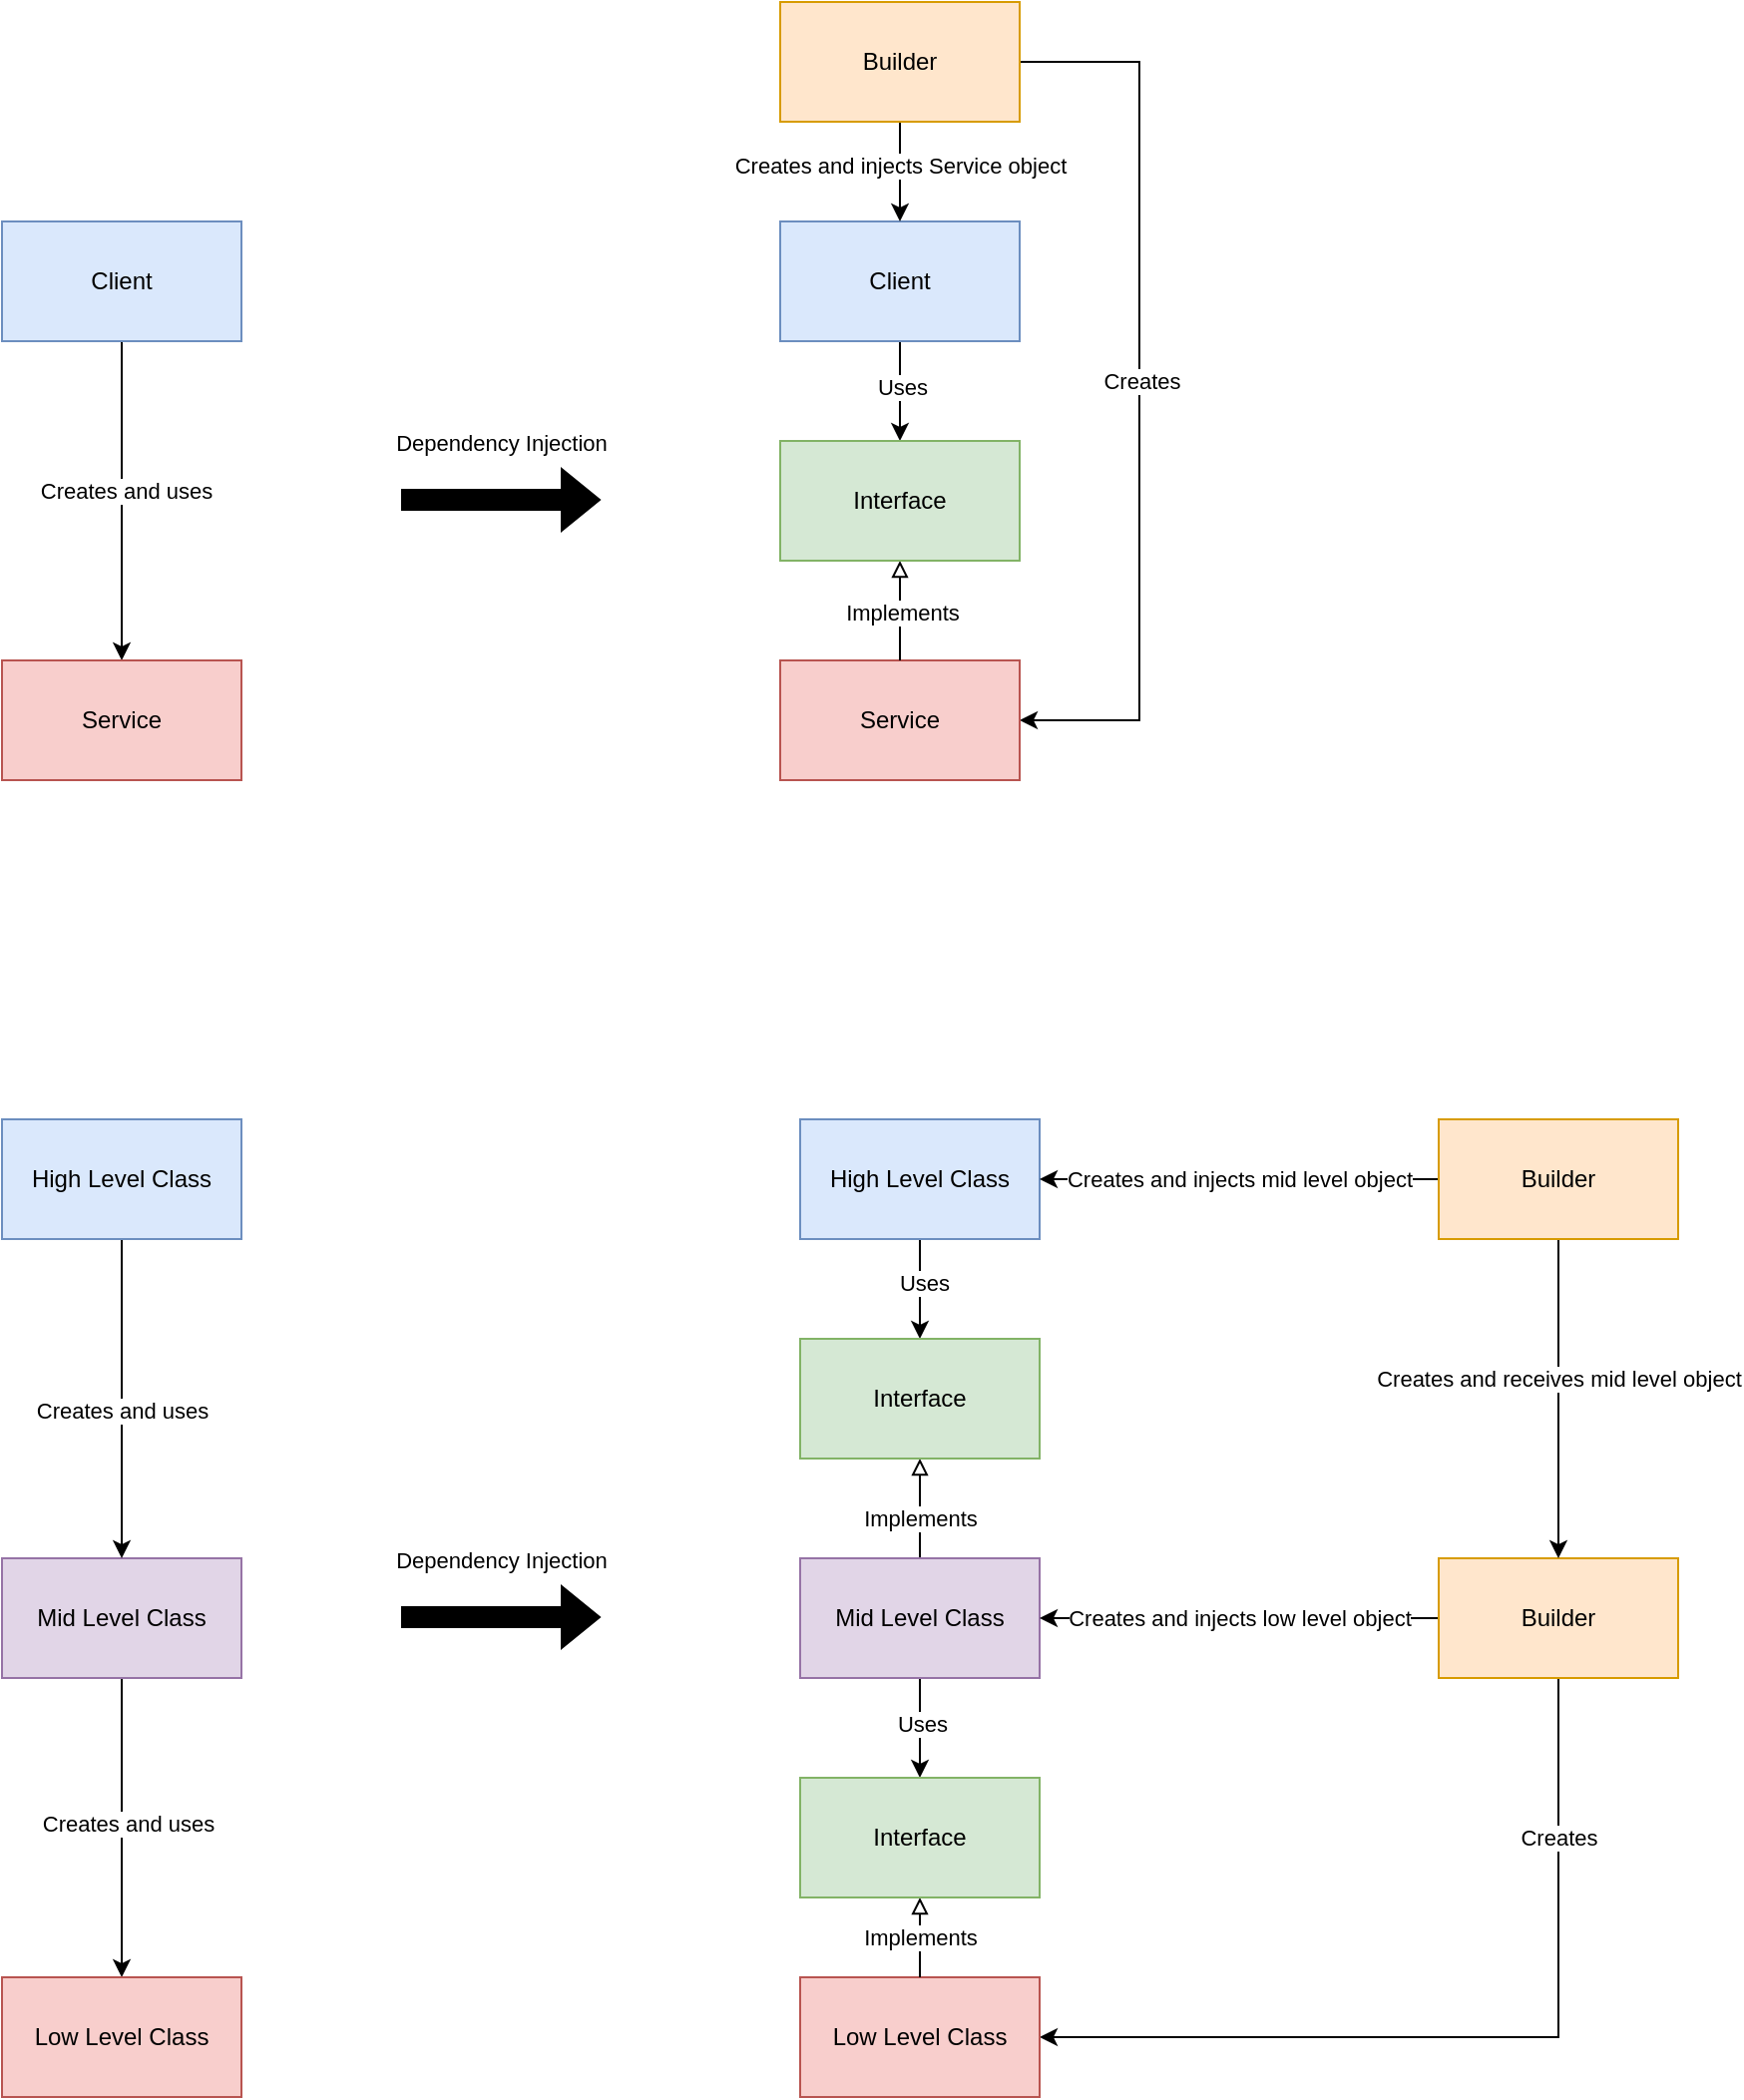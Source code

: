<mxfile version="16.5.1" type="device"><diagram id="He5yQ8plyE9ES27jYFC3" name="Page-1"><mxGraphModel dx="1298" dy="892" grid="1" gridSize="10" guides="1" tooltips="1" connect="1" arrows="1" fold="1" page="1" pageScale="1" pageWidth="827" pageHeight="1169" math="0" shadow="0"><root><mxCell id="0"/><mxCell id="1" parent="0"/><mxCell id="Iz_Apg_HyywKA-7glygH-9" style="edgeStyle=orthogonalEdgeStyle;rounded=0;orthogonalLoop=1;jettySize=auto;html=1;exitX=0.5;exitY=1;exitDx=0;exitDy=0;entryX=0.5;entryY=0;entryDx=0;entryDy=0;" edge="1" parent="1" source="Iz_Apg_HyywKA-7glygH-1" target="Iz_Apg_HyywKA-7glygH-2"><mxGeometry relative="1" as="geometry"/></mxCell><mxCell id="Iz_Apg_HyywKA-7glygH-20" value="Creates and uses" style="edgeLabel;html=1;align=center;verticalAlign=middle;resizable=0;points=[];" vertex="1" connectable="0" parent="Iz_Apg_HyywKA-7glygH-9"><mxGeometry x="-0.062" y="2" relative="1" as="geometry"><mxPoint as="offset"/></mxGeometry></mxCell><mxCell id="Iz_Apg_HyywKA-7glygH-1" value="Client" style="rounded=0;whiteSpace=wrap;html=1;fillColor=#dae8fc;strokeColor=#6c8ebf;" vertex="1" parent="1"><mxGeometry x="100" y="200" width="120" height="60" as="geometry"/></mxCell><mxCell id="Iz_Apg_HyywKA-7glygH-2" value="Service" style="rounded=0;whiteSpace=wrap;html=1;fillColor=#f8cecc;strokeColor=#b85450;" vertex="1" parent="1"><mxGeometry x="100" y="420" width="120" height="60" as="geometry"/></mxCell><mxCell id="Iz_Apg_HyywKA-7glygH-10" style="edgeStyle=orthogonalEdgeStyle;rounded=0;orthogonalLoop=1;jettySize=auto;html=1;exitX=0.5;exitY=1;exitDx=0;exitDy=0;entryX=0.5;entryY=0;entryDx=0;entryDy=0;" edge="1" parent="1" source="Iz_Apg_HyywKA-7glygH-3" target="Iz_Apg_HyywKA-7glygH-8"><mxGeometry relative="1" as="geometry"/></mxCell><mxCell id="Iz_Apg_HyywKA-7glygH-19" value="Uses" style="edgeLabel;html=1;align=center;verticalAlign=middle;resizable=0;points=[];" vertex="1" connectable="0" parent="Iz_Apg_HyywKA-7glygH-10"><mxGeometry x="-0.1" y="1" relative="1" as="geometry"><mxPoint as="offset"/></mxGeometry></mxCell><mxCell id="Iz_Apg_HyywKA-7glygH-3" value="Client" style="rounded=0;whiteSpace=wrap;html=1;fillColor=#dae8fc;strokeColor=#6c8ebf;" vertex="1" parent="1"><mxGeometry x="490" y="200" width="120" height="60" as="geometry"/></mxCell><mxCell id="Iz_Apg_HyywKA-7glygH-17" style="edgeStyle=orthogonalEdgeStyle;rounded=0;orthogonalLoop=1;jettySize=auto;html=1;exitX=1;exitY=0.5;exitDx=0;exitDy=0;entryX=1;entryY=0.5;entryDx=0;entryDy=0;startArrow=classic;startFill=1;endArrow=none;endFill=0;" edge="1" parent="1" source="Iz_Apg_HyywKA-7glygH-4" target="Iz_Apg_HyywKA-7glygH-7"><mxGeometry relative="1" as="geometry"><Array as="points"><mxPoint x="670" y="450"/><mxPoint x="670" y="120"/></Array></mxGeometry></mxCell><mxCell id="Iz_Apg_HyywKA-7glygH-86" value="Creates" style="edgeLabel;html=1;align=center;verticalAlign=middle;resizable=0;points=[];" vertex="1" connectable="0" parent="Iz_Apg_HyywKA-7glygH-17"><mxGeometry x="0.503" y="-1" relative="1" as="geometry"><mxPoint y="108" as="offset"/></mxGeometry></mxCell><mxCell id="Iz_Apg_HyywKA-7glygH-4" value="Service" style="rounded=0;whiteSpace=wrap;html=1;fillColor=#f8cecc;strokeColor=#b85450;" vertex="1" parent="1"><mxGeometry x="490" y="420" width="120" height="60" as="geometry"/></mxCell><mxCell id="Iz_Apg_HyywKA-7glygH-16" style="edgeStyle=orthogonalEdgeStyle;rounded=0;orthogonalLoop=1;jettySize=auto;html=1;exitX=0.5;exitY=1;exitDx=0;exitDy=0;entryX=0.5;entryY=0;entryDx=0;entryDy=0;startArrow=none;startFill=0;endArrow=classic;endFill=1;" edge="1" parent="1" source="Iz_Apg_HyywKA-7glygH-7" target="Iz_Apg_HyywKA-7glygH-3"><mxGeometry relative="1" as="geometry"/></mxCell><mxCell id="Iz_Apg_HyywKA-7glygH-22" value="Creates and injects Service object" style="edgeLabel;html=1;align=center;verticalAlign=middle;resizable=0;points=[];" vertex="1" connectable="0" parent="Iz_Apg_HyywKA-7glygH-16"><mxGeometry x="-0.15" relative="1" as="geometry"><mxPoint as="offset"/></mxGeometry></mxCell><mxCell id="Iz_Apg_HyywKA-7glygH-7" value="Builder" style="rounded=0;whiteSpace=wrap;html=1;fillColor=#ffe6cc;strokeColor=#d79b00;" vertex="1" parent="1"><mxGeometry x="490" y="90" width="120" height="60" as="geometry"/></mxCell><mxCell id="Iz_Apg_HyywKA-7glygH-11" style="edgeStyle=orthogonalEdgeStyle;rounded=0;orthogonalLoop=1;jettySize=auto;html=1;exitX=0.5;exitY=1;exitDx=0;exitDy=0;entryX=0.5;entryY=0;entryDx=0;entryDy=0;endArrow=none;endFill=0;startArrow=block;startFill=0;" edge="1" parent="1" source="Iz_Apg_HyywKA-7glygH-8" target="Iz_Apg_HyywKA-7glygH-4"><mxGeometry relative="1" as="geometry"/></mxCell><mxCell id="Iz_Apg_HyywKA-7glygH-87" value="Implements" style="edgeLabel;html=1;align=center;verticalAlign=middle;resizable=0;points=[];" vertex="1" connectable="0" parent="Iz_Apg_HyywKA-7glygH-11"><mxGeometry x="0.04" y="1" relative="1" as="geometry"><mxPoint as="offset"/></mxGeometry></mxCell><mxCell id="Iz_Apg_HyywKA-7glygH-8" value="Interface" style="rounded=0;whiteSpace=wrap;html=1;fillColor=#d5e8d4;strokeColor=#82b366;" vertex="1" parent="1"><mxGeometry x="490" y="310" width="120" height="60" as="geometry"/></mxCell><mxCell id="Iz_Apg_HyywKA-7glygH-84" style="edgeStyle=orthogonalEdgeStyle;rounded=0;orthogonalLoop=1;jettySize=auto;html=1;exitX=0.5;exitY=1;exitDx=0;exitDy=0;entryX=0.5;entryY=0;entryDx=0;entryDy=0;startArrow=none;startFill=0;endArrow=classic;endFill=1;" edge="1" parent="1" source="Iz_Apg_HyywKA-7glygH-25" target="Iz_Apg_HyywKA-7glygH-27"><mxGeometry relative="1" as="geometry"/></mxCell><mxCell id="Iz_Apg_HyywKA-7glygH-85" value="Creates and uses" style="edgeLabel;html=1;align=center;verticalAlign=middle;resizable=0;points=[];" vertex="1" connectable="0" parent="Iz_Apg_HyywKA-7glygH-84"><mxGeometry x="-0.025" y="3" relative="1" as="geometry"><mxPoint as="offset"/></mxGeometry></mxCell><mxCell id="Iz_Apg_HyywKA-7glygH-25" value="Mid Level Class" style="rounded=0;whiteSpace=wrap;html=1;fillColor=#e1d5e7;strokeColor=#9673a6;" vertex="1" parent="1"><mxGeometry x="100" y="870" width="120" height="60" as="geometry"/></mxCell><mxCell id="Iz_Apg_HyywKA-7glygH-27" value="Low Level Class" style="rounded=0;whiteSpace=wrap;html=1;fillColor=#f8cecc;strokeColor=#b85450;" vertex="1" parent="1"><mxGeometry x="100" y="1080" width="120" height="60" as="geometry"/></mxCell><mxCell id="Iz_Apg_HyywKA-7glygH-52" style="edgeStyle=orthogonalEdgeStyle;rounded=0;orthogonalLoop=1;jettySize=auto;html=1;exitX=0.5;exitY=1;exitDx=0;exitDy=0;entryX=0.5;entryY=0;entryDx=0;entryDy=0;startArrow=none;startFill=0;endArrow=classic;endFill=1;" edge="1" parent="1" source="Iz_Apg_HyywKA-7glygH-51" target="Iz_Apg_HyywKA-7glygH-25"><mxGeometry relative="1" as="geometry"/></mxCell><mxCell id="Iz_Apg_HyywKA-7glygH-53" value="Creates and uses" style="edgeLabel;html=1;align=center;verticalAlign=middle;resizable=0;points=[];" vertex="1" connectable="0" parent="Iz_Apg_HyywKA-7glygH-52"><mxGeometry x="0.2" relative="1" as="geometry"><mxPoint y="-10" as="offset"/></mxGeometry></mxCell><mxCell id="Iz_Apg_HyywKA-7glygH-51" value="High Level Class" style="rounded=0;whiteSpace=wrap;html=1;fillColor=#dae8fc;strokeColor=#6c8ebf;" vertex="1" parent="1"><mxGeometry x="100" y="650" width="120" height="60" as="geometry"/></mxCell><mxCell id="Iz_Apg_HyywKA-7glygH-54" style="edgeStyle=orthogonalEdgeStyle;rounded=0;orthogonalLoop=1;jettySize=auto;html=1;exitX=0.5;exitY=1;exitDx=0;exitDy=0;entryX=0.5;entryY=0;entryDx=0;entryDy=0;" edge="1" parent="1" source="Iz_Apg_HyywKA-7glygH-56" target="Iz_Apg_HyywKA-7glygH-67"><mxGeometry relative="1" as="geometry"/></mxCell><mxCell id="Iz_Apg_HyywKA-7glygH-55" value="Uses" style="edgeLabel;html=1;align=center;verticalAlign=middle;resizable=0;points=[];" vertex="1" connectable="0" parent="Iz_Apg_HyywKA-7glygH-54"><mxGeometry x="-0.1" y="1" relative="1" as="geometry"><mxPoint as="offset"/></mxGeometry></mxCell><mxCell id="Iz_Apg_HyywKA-7glygH-90" style="edgeStyle=orthogonalEdgeStyle;rounded=0;orthogonalLoop=1;jettySize=auto;html=1;exitX=0.5;exitY=0;exitDx=0;exitDy=0;entryX=0.5;entryY=1;entryDx=0;entryDy=0;startArrow=none;startFill=0;endArrow=block;endFill=0;" edge="1" parent="1" source="Iz_Apg_HyywKA-7glygH-56" target="Iz_Apg_HyywKA-7glygH-71"><mxGeometry relative="1" as="geometry"/></mxCell><mxCell id="Iz_Apg_HyywKA-7glygH-91" value="Implements" style="edgeLabel;html=1;align=center;verticalAlign=middle;resizable=0;points=[];" vertex="1" connectable="0" parent="Iz_Apg_HyywKA-7glygH-90"><mxGeometry x="0.16" y="-2" relative="1" as="geometry"><mxPoint x="-2" y="9" as="offset"/></mxGeometry></mxCell><mxCell id="Iz_Apg_HyywKA-7glygH-56" value="Mid Level Class" style="rounded=0;whiteSpace=wrap;html=1;fillColor=#e1d5e7;strokeColor=#9673a6;" vertex="1" parent="1"><mxGeometry x="500" y="870" width="120" height="60" as="geometry"/></mxCell><mxCell id="Iz_Apg_HyywKA-7glygH-57" style="edgeStyle=orthogonalEdgeStyle;rounded=0;orthogonalLoop=1;jettySize=auto;html=1;exitX=1;exitY=0.5;exitDx=0;exitDy=0;entryX=0.5;entryY=1;entryDx=0;entryDy=0;startArrow=classic;startFill=1;endArrow=none;endFill=0;" edge="1" parent="1" source="Iz_Apg_HyywKA-7glygH-58" target="Iz_Apg_HyywKA-7glygH-64"><mxGeometry relative="1" as="geometry"/></mxCell><mxCell id="Iz_Apg_HyywKA-7glygH-89" value="Creates" style="edgeLabel;html=1;align=center;verticalAlign=middle;resizable=0;points=[];" vertex="1" connectable="0" parent="Iz_Apg_HyywKA-7glygH-57"><mxGeometry x="0.422" y="3" relative="1" as="geometry"><mxPoint x="3" y="-47" as="offset"/></mxGeometry></mxCell><mxCell id="Iz_Apg_HyywKA-7glygH-58" value="Low Level Class" style="rounded=0;whiteSpace=wrap;html=1;fillColor=#f8cecc;strokeColor=#b85450;" vertex="1" parent="1"><mxGeometry x="500" y="1080" width="120" height="60" as="geometry"/></mxCell><mxCell id="Iz_Apg_HyywKA-7glygH-62" style="edgeStyle=orthogonalEdgeStyle;rounded=0;orthogonalLoop=1;jettySize=auto;html=1;exitX=0;exitY=0.5;exitDx=0;exitDy=0;entryX=1;entryY=0.5;entryDx=0;entryDy=0;startArrow=none;startFill=0;endArrow=classic;endFill=1;" edge="1" parent="1" source="Iz_Apg_HyywKA-7glygH-64" target="Iz_Apg_HyywKA-7glygH-56"><mxGeometry relative="1" as="geometry"/></mxCell><mxCell id="Iz_Apg_HyywKA-7glygH-63" value="Creates and injects low level object" style="edgeLabel;html=1;align=center;verticalAlign=middle;resizable=0;points=[];" vertex="1" connectable="0" parent="Iz_Apg_HyywKA-7glygH-62"><mxGeometry x="-0.15" relative="1" as="geometry"><mxPoint x="-15" as="offset"/></mxGeometry></mxCell><mxCell id="Iz_Apg_HyywKA-7glygH-64" value="Builder" style="rounded=0;whiteSpace=wrap;html=1;fillColor=#ffe6cc;strokeColor=#d79b00;" vertex="1" parent="1"><mxGeometry x="820" y="870" width="120" height="60" as="geometry"/></mxCell><mxCell id="Iz_Apg_HyywKA-7glygH-65" style="edgeStyle=orthogonalEdgeStyle;rounded=0;orthogonalLoop=1;jettySize=auto;html=1;exitX=0.5;exitY=1;exitDx=0;exitDy=0;entryX=0.5;entryY=0;entryDx=0;entryDy=0;endArrow=none;endFill=0;startArrow=block;startFill=0;" edge="1" parent="1" source="Iz_Apg_HyywKA-7glygH-67" target="Iz_Apg_HyywKA-7glygH-58"><mxGeometry relative="1" as="geometry"/></mxCell><mxCell id="Iz_Apg_HyywKA-7glygH-88" value="Implements" style="edgeLabel;html=1;align=center;verticalAlign=middle;resizable=0;points=[];" vertex="1" connectable="0" parent="Iz_Apg_HyywKA-7glygH-65"><mxGeometry x="-0.12" y="3" relative="1" as="geometry"><mxPoint x="-3" y="2" as="offset"/></mxGeometry></mxCell><mxCell id="Iz_Apg_HyywKA-7glygH-67" value="Interface" style="rounded=0;whiteSpace=wrap;html=1;fillColor=#d5e8d4;strokeColor=#82b366;" vertex="1" parent="1"><mxGeometry x="500" y="980" width="120" height="60" as="geometry"/></mxCell><mxCell id="Iz_Apg_HyywKA-7glygH-74" style="edgeStyle=orthogonalEdgeStyle;rounded=0;orthogonalLoop=1;jettySize=auto;html=1;exitX=0.5;exitY=1;exitDx=0;exitDy=0;entryX=0.5;entryY=0;entryDx=0;entryDy=0;startArrow=none;startFill=0;endArrow=classic;endFill=1;" edge="1" parent="1" source="Iz_Apg_HyywKA-7glygH-70" target="Iz_Apg_HyywKA-7glygH-71"><mxGeometry relative="1" as="geometry"/></mxCell><mxCell id="Iz_Apg_HyywKA-7glygH-81" value="Uses" style="edgeLabel;html=1;align=center;verticalAlign=middle;resizable=0;points=[];" vertex="1" connectable="0" parent="Iz_Apg_HyywKA-7glygH-74"><mxGeometry x="-0.12" y="2" relative="1" as="geometry"><mxPoint as="offset"/></mxGeometry></mxCell><mxCell id="Iz_Apg_HyywKA-7glygH-70" value="High Level Class" style="rounded=0;whiteSpace=wrap;html=1;fillColor=#dae8fc;strokeColor=#6c8ebf;" vertex="1" parent="1"><mxGeometry x="500" y="650" width="120" height="60" as="geometry"/></mxCell><mxCell id="Iz_Apg_HyywKA-7glygH-71" value="Interface" style="rounded=0;whiteSpace=wrap;html=1;fillColor=#d5e8d4;strokeColor=#82b366;" vertex="1" parent="1"><mxGeometry x="500" y="760" width="120" height="60" as="geometry"/></mxCell><mxCell id="Iz_Apg_HyywKA-7glygH-77" style="edgeStyle=orthogonalEdgeStyle;rounded=0;orthogonalLoop=1;jettySize=auto;html=1;exitX=0;exitY=0.5;exitDx=0;exitDy=0;entryX=1;entryY=0.5;entryDx=0;entryDy=0;startArrow=none;startFill=0;endArrow=classic;endFill=1;" edge="1" parent="1" source="Iz_Apg_HyywKA-7glygH-75" target="Iz_Apg_HyywKA-7glygH-70"><mxGeometry relative="1" as="geometry"/></mxCell><mxCell id="Iz_Apg_HyywKA-7glygH-80" value="Creates and injects mid level object" style="edgeLabel;html=1;align=center;verticalAlign=middle;resizable=0;points=[];" vertex="1" connectable="0" parent="Iz_Apg_HyywKA-7glygH-77"><mxGeometry x="-0.25" y="-2" relative="1" as="geometry"><mxPoint x="-25" y="2" as="offset"/></mxGeometry></mxCell><mxCell id="Iz_Apg_HyywKA-7glygH-78" style="edgeStyle=orthogonalEdgeStyle;rounded=0;orthogonalLoop=1;jettySize=auto;html=1;exitX=0.5;exitY=1;exitDx=0;exitDy=0;entryX=0.5;entryY=0;entryDx=0;entryDy=0;startArrow=none;startFill=0;endArrow=classic;endFill=1;" edge="1" parent="1" source="Iz_Apg_HyywKA-7glygH-75" target="Iz_Apg_HyywKA-7glygH-64"><mxGeometry relative="1" as="geometry"/></mxCell><mxCell id="Iz_Apg_HyywKA-7glygH-79" value="Creates and receives mid level object" style="edgeLabel;html=1;align=center;verticalAlign=middle;resizable=0;points=[];" vertex="1" connectable="0" parent="Iz_Apg_HyywKA-7glygH-78"><mxGeometry x="-0.656" relative="1" as="geometry"><mxPoint y="42" as="offset"/></mxGeometry></mxCell><mxCell id="Iz_Apg_HyywKA-7glygH-75" value="Builder" style="rounded=0;whiteSpace=wrap;html=1;fillColor=#ffe6cc;strokeColor=#d79b00;" vertex="1" parent="1"><mxGeometry x="820" y="650" width="120" height="60" as="geometry"/></mxCell><mxCell id="Iz_Apg_HyywKA-7glygH-92" value="" style="shape=flexArrow;endArrow=classic;html=1;rounded=0;fillColor=#000000;" edge="1" parent="1"><mxGeometry width="50" height="50" relative="1" as="geometry"><mxPoint x="300" y="339.5" as="sourcePoint"/><mxPoint x="400" y="339.5" as="targetPoint"/></mxGeometry></mxCell><mxCell id="Iz_Apg_HyywKA-7glygH-94" value="Dependency Injection" style="edgeLabel;html=1;align=center;verticalAlign=middle;resizable=0;points=[];" vertex="1" connectable="0" parent="Iz_Apg_HyywKA-7glygH-92"><mxGeometry y="-1" relative="1" as="geometry"><mxPoint y="-30" as="offset"/></mxGeometry></mxCell><mxCell id="Iz_Apg_HyywKA-7glygH-93" value="" style="shape=flexArrow;endArrow=classic;html=1;rounded=0;fillColor=#000000;" edge="1" parent="1"><mxGeometry width="50" height="50" relative="1" as="geometry"><mxPoint x="300" y="899.5" as="sourcePoint"/><mxPoint x="400" y="899.5" as="targetPoint"/></mxGeometry></mxCell><mxCell id="Iz_Apg_HyywKA-7glygH-95" value="Dependency Injection" style="edgeLabel;html=1;align=center;verticalAlign=middle;resizable=0;points=[];" vertex="1" connectable="0" parent="Iz_Apg_HyywKA-7glygH-93"><mxGeometry x="-0.1" relative="1" as="geometry"><mxPoint x="5" y="-29" as="offset"/></mxGeometry></mxCell></root></mxGraphModel></diagram></mxfile>